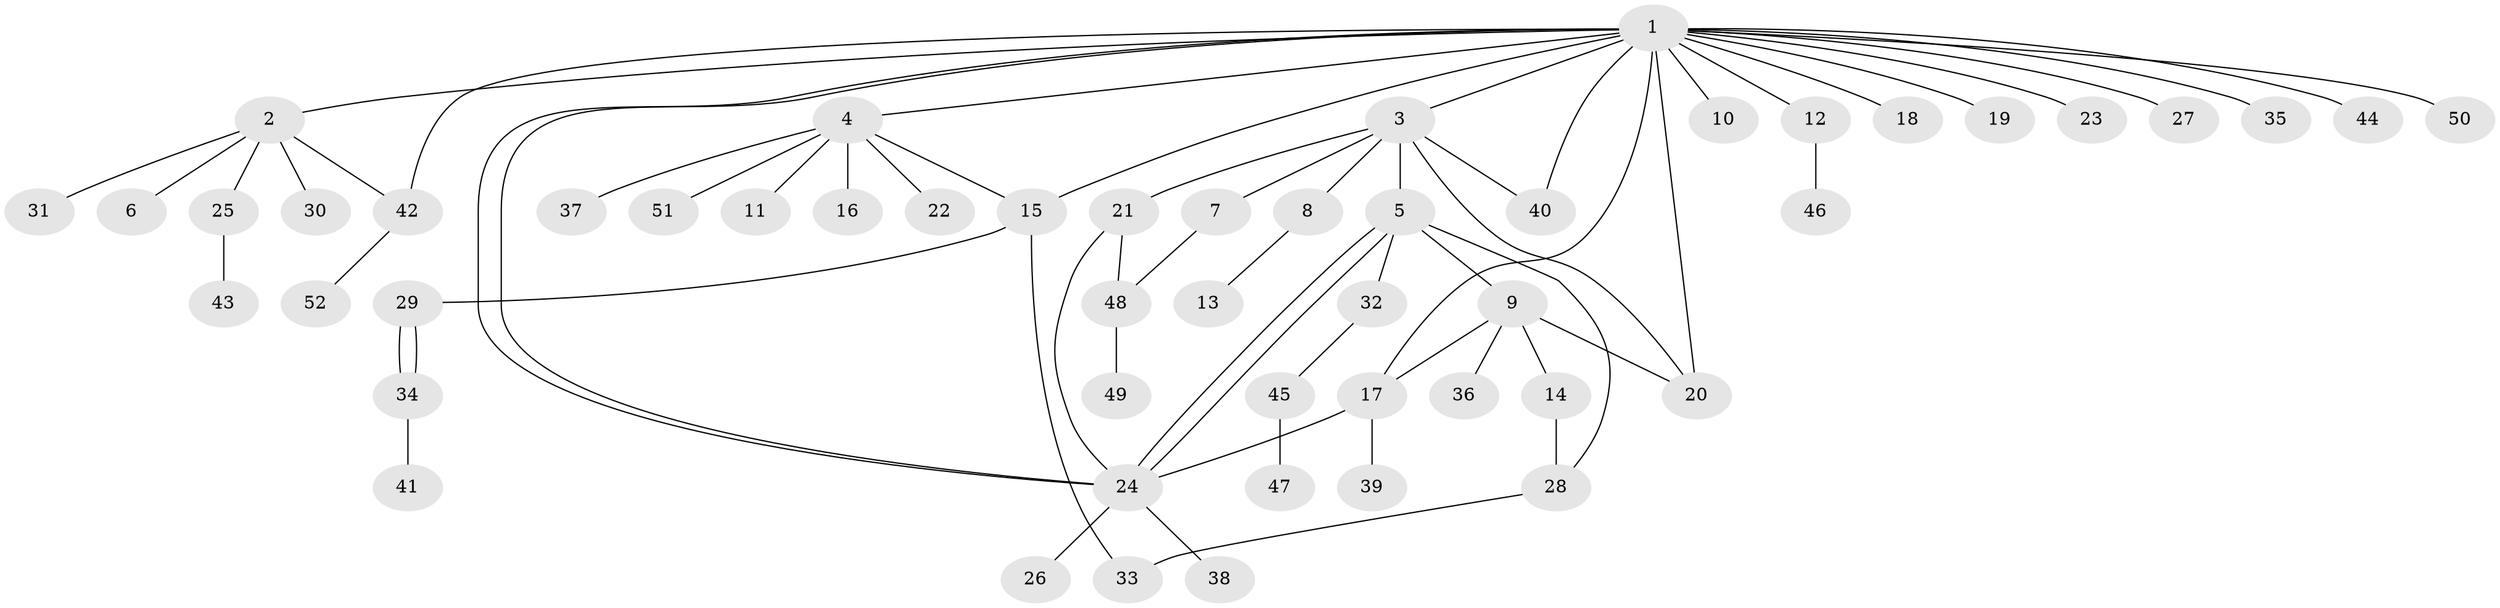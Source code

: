 // Generated by graph-tools (version 1.1) at 2025/47/03/09/25 04:47:24]
// undirected, 52 vertices, 66 edges
graph export_dot {
graph [start="1"]
  node [color=gray90,style=filled];
  1;
  2;
  3;
  4;
  5;
  6;
  7;
  8;
  9;
  10;
  11;
  12;
  13;
  14;
  15;
  16;
  17;
  18;
  19;
  20;
  21;
  22;
  23;
  24;
  25;
  26;
  27;
  28;
  29;
  30;
  31;
  32;
  33;
  34;
  35;
  36;
  37;
  38;
  39;
  40;
  41;
  42;
  43;
  44;
  45;
  46;
  47;
  48;
  49;
  50;
  51;
  52;
  1 -- 2;
  1 -- 3;
  1 -- 4;
  1 -- 10;
  1 -- 12;
  1 -- 15;
  1 -- 17;
  1 -- 18;
  1 -- 19;
  1 -- 20;
  1 -- 23;
  1 -- 24;
  1 -- 24;
  1 -- 27;
  1 -- 35;
  1 -- 40;
  1 -- 42;
  1 -- 44;
  1 -- 50;
  2 -- 6;
  2 -- 25;
  2 -- 30;
  2 -- 31;
  2 -- 42;
  3 -- 5;
  3 -- 7;
  3 -- 8;
  3 -- 20;
  3 -- 21;
  3 -- 40;
  4 -- 11;
  4 -- 15;
  4 -- 16;
  4 -- 22;
  4 -- 37;
  4 -- 51;
  5 -- 9;
  5 -- 24;
  5 -- 24;
  5 -- 28;
  5 -- 32;
  7 -- 48;
  8 -- 13;
  9 -- 14;
  9 -- 17;
  9 -- 20;
  9 -- 36;
  12 -- 46;
  14 -- 28;
  15 -- 29;
  15 -- 33;
  17 -- 24;
  17 -- 39;
  21 -- 24;
  21 -- 48;
  24 -- 26;
  24 -- 38;
  25 -- 43;
  28 -- 33;
  29 -- 34;
  29 -- 34;
  32 -- 45;
  34 -- 41;
  42 -- 52;
  45 -- 47;
  48 -- 49;
}
